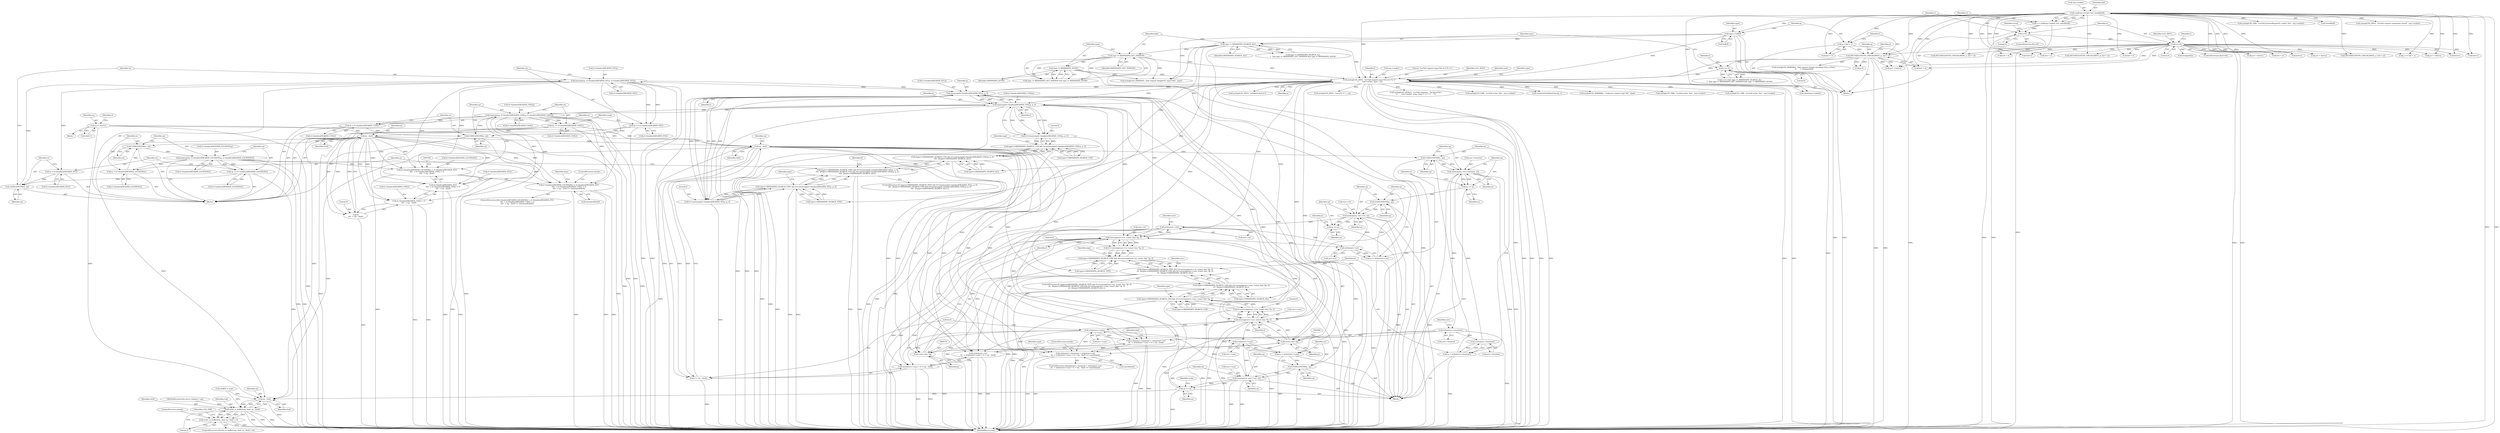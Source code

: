 digraph "0_miniupnp_b238cade9a173c6f751a34acf8ccff838a62aa47@API" {
"1000448" [label="(Call,memcpy(rp, d->headers[HEADER_NT].p, d->headers[HEADER_NT].l))"];
"1000445" [label="(Call,CODELENGTH(m, rp))"];
"1000436" [label="(Call,m = d->headers[HEADER_NT].l)"];
"1000448" [label="(Call,memcpy(rp, d->headers[HEADER_NT].p, d->headers[HEADER_NT].l))"];
"1000368" [label="(Call,memcmp(d->headers[HEADER_NT].p, p, l))"];
"1000244" [label="(Call,syslog(LOG_INFO, \"(s=%d) request type=%d str='%.*s'\",\n\t       req->socket, type, l, p))"];
"1000141" [label="(Call,read(req->socket, buf, sizeof(buf)))"];
"1000189" [label="(Call,type = buf[0])"];
"1000228" [label="(Call,type != MINISSDPD_SEARCH_ALL)"];
"1000235" [label="(Call,type != MINISSDPD_NOTIF)"];
"1000232" [label="(Call,type != MINISSDPD_GET_VERSION)"];
"1000224" [label="(Call,l == 0)"];
"1000199" [label="(Call,DECODELENGTH_CHECKLIMIT(l, p, buf + n))"];
"1000194" [label="(Call,p = buf + 1)"];
"1000174" [label="(Call,n==0)"];
"1000149" [label="(Call,n<0)"];
"1000139" [label="(Call,n = read(req->socket, buf, sizeof(buf)))"];
"1000385" [label="(Call,memcmp(d->headers[HEADER_USN].p, p, l))"];
"1000485" [label="(Call,memcpy(rp, d->headers[HEADER_USN].p, d->headers[HEADER_USN].l))"];
"1000482" [label="(Call,CODELENGTH(m, rp))"];
"1000473" [label="(Call,m = d->headers[HEADER_USN].l)"];
"1000464" [label="(Call,rp += d->headers[HEADER_NT].l)"];
"1000427" [label="(Call,rp += d->headers[HEADER_LOCATION].l)"];
"1000411" [label="(Call,memcpy(rp, d->headers[HEADER_LOCATION].p, d->headers[HEADER_LOCATION].l))"];
"1000408" [label="(Call,CODELENGTH(m, rp))"];
"1000399" [label="(Call,m = d->headers[HEADER_LOCATION].l)"];
"1000352" [label="(Call,rp - rbuf)"];
"1000300" [label="(Call,rp = rbuf+1)"];
"1000501" [label="(Call,rp += d->headers[HEADER_USN].l)"];
"1000325" [label="(Call,d->headers[HEADER_LOCATION].l + d->headers[HEADER_NT].l\n\t\t\t\t  + d->headers[HEADER_USN].l + 6\n\t\t\t\t  + (rp - rbuf) >= (int)sizeof(rbuf))"];
"1000326" [label="(Call,d->headers[HEADER_LOCATION].l + d->headers[HEADER_NT].l\n\t\t\t\t  + d->headers[HEADER_USN].l + 6\n\t\t\t\t  + (rp - rbuf))"];
"1000334" [label="(Call,d->headers[HEADER_NT].l\n\t\t\t\t  + d->headers[HEADER_USN].l + 6\n\t\t\t\t  + (rp - rbuf))"];
"1000366" [label="(Call,0==memcmp(d->headers[HEADER_NT].p, p, l))"];
"1000362" [label="(Call,type==MINISSDPD_SEARCH_TYPE && 0==memcmp(d->headers[HEADER_NT].p, p, l))"];
"1000361" [label="(Call,(type==MINISSDPD_SEARCH_TYPE && 0==memcmp(d->headers[HEADER_NT].p, p, l))\n\t\t\t\t  ||(type==MINISSDPD_SEARCH_USN && 0==memcmp(d->headers[HEADER_USN].p, p, l))\n\t\t\t\t  ||(type==MINISSDPD_SEARCH_ALL))"];
"1000383" [label="(Call,0==memcmp(d->headers[HEADER_USN].p, p, l))"];
"1000379" [label="(Call,type==MINISSDPD_SEARCH_USN && 0==memcmp(d->headers[HEADER_USN].p, p, l))"];
"1000378" [label="(Call,(type==MINISSDPD_SEARCH_USN && 0==memcmp(d->headers[HEADER_USN].p, p, l))\n\t\t\t\t  ||(type==MINISSDPD_SEARCH_ALL))"];
"1000577" [label="(Call,(type==MINISSDPD_SEARCH_USN && 0==strncmp(serv->usn, (const char *)p, l))\n\t\t\t  ||(type==MINISSDPD_SEARCH_ALL))"];
"1000562" [label="(Call,(type==MINISSDPD_SEARCH_TYPE && 0==strncmp(serv->st, (const char *)p, l))\n\t\t\t  ||(type==MINISSDPD_SEARCH_USN && 0==strncmp(serv->usn, (const char *)p, l))\n\t\t\t  ||(type==MINISSDPD_SEARCH_ALL))"];
"1000342" [label="(Call,d->headers[HEADER_USN].l + 6\n\t\t\t\t  + (rp - rbuf))"];
"1000350" [label="(Call,6\n\t\t\t\t  + (rp - rbuf))"];
"1000555" [label="(Call,rp - rbuf)"];
"1000537" [label="(Call,strlen(serv->location) + strlen(serv->st)\n\t\t\t  + strlen(serv->usn) + 6 + (rp - rbuf) >= sizeof(rbuf))"];
"1000538" [label="(Call,strlen(serv->location) + strlen(serv->st)\n\t\t\t  + strlen(serv->usn) + 6 + (rp - rbuf))"];
"1000543" [label="(Call,strlen(serv->st)\n\t\t\t  + strlen(serv->usn) + 6 + (rp - rbuf))"];
"1000548" [label="(Call,strlen(serv->usn) + 6 + (rp - rbuf))"];
"1000553" [label="(Call,6 + (rp - rbuf))"];
"1000602" [label="(Call,CODELENGTH(m, rp))"];
"1000605" [label="(Call,memcpy(rp, serv->location, m))"];
"1000539" [label="(Call,strlen(serv->location))"];
"1000598" [label="(Call,strlen(serv->location))"];
"1000596" [label="(Call,m = strlen(serv->location))"];
"1000611" [label="(Call,rp += m)"];
"1000620" [label="(Call,CODELENGTH(m, rp))"];
"1000623" [label="(Call,memcpy(rp, serv->st, m))"];
"1000544" [label="(Call,strlen(serv->st))"];
"1000569" [label="(Call,strncmp(serv->st, (const char *)p, l))"];
"1000567" [label="(Call,0==strncmp(serv->st, (const char *)p, l))"];
"1000563" [label="(Call,type==MINISSDPD_SEARCH_TYPE && 0==strncmp(serv->st, (const char *)p, l))"];
"1000584" [label="(Call,strncmp(serv->usn, (const char *)p, l))"];
"1000549" [label="(Call,strlen(serv->usn))"];
"1000634" [label="(Call,strlen(serv->usn))"];
"1000632" [label="(Call,m = strlen(serv->usn))"];
"1000638" [label="(Call,CODELENGTH(m, rp))"];
"1000641" [label="(Call,memcpy(rp, serv->usn, m))"];
"1000647" [label="(Call,rp += m)"];
"1000675" [label="(Call,rp - rbuf)"];
"1000672" [label="(Call,write_or_buffer(req, rbuf, rp - rbuf))"];
"1000671" [label="(Call,write_or_buffer(req, rbuf, rp - rbuf) < 0)"];
"1000582" [label="(Call,0==strncmp(serv->usn, (const char *)p, l))"];
"1000578" [label="(Call,type==MINISSDPD_SEARCH_USN && 0==strncmp(serv->usn, (const char *)p, l))"];
"1000616" [label="(Call,strlen(serv->st))"];
"1000614" [label="(Call,m = strlen(serv->st))"];
"1000629" [label="(Call,rp += m)"];
"1000573" [label="(Call,(const char *)p)"];
"1000588" [label="(Call,(const char *)p)"];
"1000678" [label="(Literal,0)"];
"1000624" [label="(Identifier,rp)"];
"1000611" [label="(Call,rp += m)"];
"1000612" [label="(Identifier,rp)"];
"1000150" [label="(Identifier,n)"];
"1000501" [label="(Call,rp += d->headers[HEADER_USN].l)"];
"1000598" [label="(Call,strlen(serv->location))"];
"1000116" [label="(Block,)"];
"1000245" [label="(Identifier,LOG_INFO)"];
"1000191" [label="(Call,buf[0])"];
"1000156" [label="(Identifier,errno)"];
"1000546" [label="(Identifier,serv)"];
"1000393" [label="(Identifier,p)"];
"1000673" [label="(Identifier,req)"];
"1000384" [label="(Literal,0)"];
"1000378" [label="(Call,(type==MINISSDPD_SEARCH_USN && 0==memcmp(d->headers[HEADER_USN].p, p, l))\n\t\t\t\t  ||(type==MINISSDPD_SEARCH_ALL))"];
"1000538" [label="(Call,strlen(serv->location) + strlen(serv->st)\n\t\t\t  + strlen(serv->usn) + 6 + (rp - rbuf))"];
"1000604" [label="(Identifier,rp)"];
"1000482" [label="(Call,CODELENGTH(m, rp))"];
"1000250" [label="(Identifier,type)"];
"1000484" [label="(Identifier,rp)"];
"1000448" [label="(Call,memcpy(rp, d->headers[HEADER_NT].p, d->headers[HEADER_NT].l))"];
"1000639" [label="(Identifier,m)"];
"1000176" [label="(Literal,0)"];
"1000199" [label="(Call,DECODELENGTH_CHECKLIMIT(l, p, buf + n))"];
"1000232" [label="(Call,type != MINISSDPD_GET_VERSION)"];
"1000360" [label="(ControlStructure,if( (type==MINISSDPD_SEARCH_TYPE && 0==memcmp(d->headers[HEADER_NT].p, p, l))\n\t\t\t\t  ||(type==MINISSDPD_SEARCH_USN && 0==memcmp(d->headers[HEADER_USN].p, p, l))\n\t\t\t\t  ||(type==MINISSDPD_SEARCH_ALL) ))"];
"1000179" [label="(Identifier,LOG_INFO)"];
"1000394" [label="(Identifier,l)"];
"1000772" [label="(Call,buf+n)"];
"1000584" [label="(Call,strncmp(serv->usn, (const char *)p, l))"];
"1000229" [label="(Identifier,type)"];
"1000577" [label="(Call,(type==MINISSDPD_SEARCH_USN && 0==strncmp(serv->usn, (const char *)p, l))\n\t\t\t  ||(type==MINISSDPD_SEARCH_ALL))"];
"1000437" [label="(Identifier,m)"];
"1000529" [label="(Identifier,serv)"];
"1000377" [label="(Identifier,l)"];
"1000831" [label="(Call,buf + n)"];
"1000473" [label="(Call,m = d->headers[HEADER_USN].l)"];
"1000605" [label="(Call,memcpy(rp, serv->location, m))"];
"1000625" [label="(Call,serv->st)"];
"1000610" [label="(Identifier,m)"];
"1000254" [label="(Identifier,type)"];
"1000550" [label="(Call,serv->usn)"];
"1000196" [label="(Call,buf + 1)"];
"1000396" [label="(Identifier,type)"];
"1000398" [label="(Block,)"];
"1000239" [label="(Call,syslog(LOG_WARNING, \"bad request (length=0, type=%d)\", type))"];
"1000230" [label="(Identifier,MINISSDPD_SEARCH_ALL)"];
"1000576" [label="(Identifier,l)"];
"1000410" [label="(Identifier,rp)"];
"1000366" [label="(Call,0==memcmp(d->headers[HEADER_NT].p, p, l))"];
"1000614" [label="(Call,m = strlen(serv->st))"];
"1000898" [label="(Call,buf + n)"];
"1000677" [label="(Identifier,rbuf)"];
"1000537" [label="(Call,strlen(serv->location) + strlen(serv->st)\n\t\t\t  + strlen(serv->usn) + 6 + (rp - rbuf) >= sizeof(rbuf))"];
"1000369" [label="(Call,d->headers[HEADER_NT].p)"];
"1000582" [label="(Call,0==strncmp(serv->usn, (const char *)p, l))"];
"1000186" [label="(Identifier,t)"];
"1000487" [label="(Call,d->headers[HEADER_USN].p)"];
"1000652" [label="(Call,rbuf[0] = nrep)"];
"1000485" [label="(Call,memcpy(rp, d->headers[HEADER_USN].p, d->headers[HEADER_USN].l))"];
"1000327" [label="(Call,d->headers[HEADER_LOCATION].l)"];
"1000438" [label="(Call,d->headers[HEADER_NT].l)"];
"1000789" [label="(Call,syslog(LOG_INFO, \"usn='%.*s'\", l, p))"];
"1000436" [label="(Call,m = d->headers[HEADER_NT].l)"];
"1000380" [label="(Call,type==MINISSDPD_SEARCH_USN)"];
"1000591" [label="(Identifier,l)"];
"1000549" [label="(Call,strlen(serv->usn))"];
"1000228" [label="(Call,type != MINISSDPD_SEARCH_ALL)"];
"1000540" [label="(Call,serv->location)"];
"1000449" [label="(Identifier,rp)"];
"1000361" [label="(Call,(type==MINISSDPD_SEARCH_TYPE && 0==memcmp(d->headers[HEADER_NT].p, p, l))\n\t\t\t\t  ||(type==MINISSDPD_SEARCH_USN && 0==memcmp(d->headers[HEADER_USN].p, p, l))\n\t\t\t\t  ||(type==MINISSDPD_SEARCH_ALL))"];
"1000580" [label="(Identifier,type)"];
"1000657" [label="(Call,syslog(LOG_DEBUG, \"(s=%d) response : %d device%s\",\n\t\t       req->socket, nrep, (nrep > 1) ? \"s\" : \"\"))"];
"1000676" [label="(Identifier,rp)"];
"1000570" [label="(Call,serv->st)"];
"1000613" [label="(Identifier,m)"];
"1000166" [label="(Call,syslog(LOG_ERR, \"(s=%d) processRequest(): read(): %m\", req->socket))"];
"1000300" [label="(Call,rp = rbuf+1)"];
"1000595" [label="(Block,)"];
"1001092" [label="(Call,syslog(LOG_ERR, \"(s=%d) write: %m\", req->socket))"];
"1000603" [label="(Identifier,m)"];
"1000674" [label="(Identifier,rbuf)"];
"1000559" [label="(Identifier,rbuf)"];
"1000649" [label="(Identifier,m)"];
"1000895" [label="(Call,DECODELENGTH_CHECKLIMIT(l, p, buf + n))"];
"1000475" [label="(Call,d->headers[HEADER_USN].l)"];
"1000142" [label="(Call,req->socket)"];
"1000599" [label="(Call,serv->location)"];
"1000621" [label="(Identifier,m)"];
"1000376" [label="(Identifier,p)"];
"1000687" [label="(ControlStructure,break;)"];
"1000620" [label="(Call,CODELENGTH(m, rp))"];
"1000635" [label="(Call,serv->usn)"];
"1000148" [label="(ControlStructure,if(n<0))"];
"1000555" [label="(Call,rp - rbuf)"];
"1000647" [label="(Call,rp += m)"];
"1000236" [label="(Identifier,type)"];
"1000140" [label="(Identifier,n)"];
"1000536" [label="(ControlStructure,if(strlen(serv->location) + strlen(serv->st)\n\t\t\t  + strlen(serv->usn) + 6 + (rp - rbuf) >= sizeof(rbuf)))"];
"1000681" [label="(Identifier,LOG_ERR)"];
"1000367" [label="(Literal,0)"];
"1000835" [label="(Call,p+l > buf+n)"];
"1000671" [label="(Call,write_or_buffer(req, rbuf, rp - rbuf) < 0)"];
"1000761" [label="(Call,DECODELENGTH_CHECKLIMIT(l, p, buf + n))"];
"1000464" [label="(Call,rp += d->headers[HEADER_NT].l)"];
"1000902" [label="(Call,p+l > buf+n)"];
"1000364" [label="(Identifier,type)"];
"1000174" [label="(Call,n==0)"];
"1000569" [label="(Call,strncmp(serv->st, (const char *)p, l))"];
"1000412" [label="(Identifier,rp)"];
"1000149" [label="(Call,n<0)"];
"1000363" [label="(Call,type==MINISSDPD_SEARCH_TYPE)"];
"1000617" [label="(Call,serv->st)"];
"1000427" [label="(Call,rp += d->headers[HEADER_LOCATION].l)"];
"1000350" [label="(Call,6\n\t\t\t\t  + (rp - rbuf))"];
"1000503" [label="(Call,d->headers[HEADER_USN].l)"];
"1000385" [label="(Call,memcmp(d->headers[HEADER_USN].p, p, l))"];
"1000190" [label="(Identifier,type)"];
"1000411" [label="(Call,memcpy(rp, d->headers[HEADER_LOCATION].p, d->headers[HEADER_LOCATION].l))"];
"1000307" [label="(Identifier,d)"];
"1000141" [label="(Call,read(req->socket, buf, sizeof(buf)))"];
"1000359" [label="(ControlStructure,break;)"];
"1000381" [label="(Identifier,type)"];
"1000588" [label="(Call,(const char *)p)"];
"1000233" [label="(Identifier,type)"];
"1000399" [label="(Call,m = d->headers[HEADER_LOCATION].l)"];
"1000568" [label="(Literal,0)"];
"1000597" [label="(Identifier,m)"];
"1000343" [label="(Call,d->headers[HEADER_USN].l)"];
"1000575" [label="(Identifier,p)"];
"1000151" [label="(Literal,0)"];
"1000557" [label="(Identifier,rbuf)"];
"1000551" [label="(Identifier,serv)"];
"1000362" [label="(Call,type==MINISSDPD_SEARCH_TYPE && 0==memcmp(d->headers[HEADER_NT].p, p, l))"];
"1000139" [label="(Call,n = read(req->socket, buf, sizeof(buf)))"];
"1000643" [label="(Call,serv->usn)"];
"1000244" [label="(Call,syslog(LOG_INFO, \"(s=%d) request type=%d str='%.*s'\",\n\t       req->socket, type, l, p))"];
"1000235" [label="(Call,type != MINISSDPD_NOTIF)"];
"1000207" [label="(Call,p+l)"];
"1000237" [label="(Identifier,MINISSDPD_NOTIF)"];
"1000596" [label="(Call,m = strlen(serv->location))"];
"1000906" [label="(Call,buf+n)"];
"1000483" [label="(Identifier,m)"];
"1000231" [label="(Call,type != MINISSDPD_GET_VERSION && type != MINISSDPD_NOTIF)"];
"1000342" [label="(Call,d->headers[HEADER_USN].l + 6\n\t\t\t\t  + (rp - rbuf))"];
"1000474" [label="(Identifier,m)"];
"1000646" [label="(Identifier,m)"];
"1000634" [label="(Call,strlen(serv->usn))"];
"1000251" [label="(Identifier,l)"];
"1000579" [label="(Call,type==MINISSDPD_SEARCH_USN)"];
"1000630" [label="(Identifier,rp)"];
"1000354" [label="(Identifier,rbuf)"];
"1000324" [label="(ControlStructure,if(d->headers[HEADER_LOCATION].l + d->headers[HEADER_NT].l\n\t\t\t\t  + d->headers[HEADER_USN].l + 6\n\t\t\t\t  + (rp - rbuf) >= (int)sizeof(rbuf)))"];
"1000224" [label="(Call,l == 0)"];
"1000563" [label="(Call,type==MINISSDPD_SEARCH_TYPE && 0==strncmp(serv->st, (const char *)p, l))"];
"1000401" [label="(Call,d->headers[HEADER_LOCATION].l)"];
"1000457" [label="(Call,d->headers[HEADER_NT].l)"];
"1000494" [label="(Call,d->headers[HEADER_USN].l)"];
"1000352" [label="(Call,rp - rbuf)"];
"1000302" [label="(Call,rbuf+1)"];
"1000651" [label="(Identifier,nrep)"];
"1000615" [label="(Identifier,m)"];
"1000225" [label="(Identifier,l)"];
"1000115" [label="(MethodParameterIn,struct reqelem * req)"];
"1000753" [label="(Call,buf + n)"];
"1000201" [label="(Identifier,p)"];
"1000413" [label="(Call,d->headers[HEADER_LOCATION].p)"];
"1000708" [label="(Call,containsForbiddenChars(p, l))"];
"1000606" [label="(Identifier,rp)"];
"1000622" [label="(Identifier,rp)"];
"1000395" [label="(Call,type==MINISSDPD_SEARCH_ALL)"];
"1000641" [label="(Call,memcpy(rp, serv->usn, m))"];
"1000189" [label="(Call,type = buf[0])"];
"1000247" [label="(Call,req->socket)"];
"1000565" [label="(Identifier,type)"];
"1000628" [label="(Identifier,m)"];
"1000558" [label="(Call,sizeof(rbuf))"];
"1000642" [label="(Identifier,rp)"];
"1000828" [label="(Call,DECODELENGTH_CHECKLIMIT(l, p, buf + n))"];
"1000450" [label="(Call,d->headers[HEADER_NT].p)"];
"1000648" [label="(Identifier,rp)"];
"1000445" [label="(Call,CODELENGTH(m, rp))"];
"1000553" [label="(Call,6 + (rp - rbuf))"];
"1000200" [label="(Identifier,l)"];
"1000545" [label="(Call,serv->st)"];
"1000564" [label="(Call,type==MINISSDPD_SEARCH_TYPE)"];
"1000206" [label="(Call,p+l > buf+n)"];
"1001075" [label="(Call,syslog(LOG_WARNING, \"Unknown request type %d\", type))"];
"1000585" [label="(Call,serv->usn)"];
"1000583" [label="(Literal,0)"];
"1000567" [label="(Call,0==strncmp(serv->st, (const char *)p, l))"];
"1000466" [label="(Call,d->headers[HEADER_NT].l)"];
"1000429" [label="(Call,d->headers[HEADER_LOCATION].l)"];
"1000195" [label="(Identifier,p)"];
"1000633" [label="(Identifier,m)"];
"1000560" [label="(ControlStructure,break;)"];
"1000218" [label="(Call,(unsigned)n)"];
"1000325" [label="(Call,d->headers[HEADER_LOCATION].l + d->headers[HEADER_NT].l\n\t\t\t\t  + d->headers[HEADER_USN].l + 6\n\t\t\t\t  + (rp - rbuf) >= (int)sizeof(rbuf))"];
"1000223" [label="(Call,l == 0 && type != MINISSDPD_SEARCH_ALL\n\t   && type != MINISSDPD_GET_VERSION && type != MINISSDPD_NOTIF)"];
"1000409" [label="(Identifier,m)"];
"1000638" [label="(Call,CODELENGTH(m, rp))"];
"1000446" [label="(Identifier,m)"];
"1000513" [label="(Identifier,d)"];
"1000351" [label="(Literal,6)"];
"1000578" [label="(Call,type==MINISSDPD_SEARCH_USN && 0==strncmp(serv->usn, (const char *)p, l))"];
"1000234" [label="(Identifier,MINISSDPD_GET_VERSION)"];
"1000202" [label="(Call,buf + n)"];
"1000592" [label="(Call,type==MINISSDPD_SEARCH_ALL)"];
"1000246" [label="(Literal,\"(s=%d) request type=%d str='%.*s'\")"];
"1000486" [label="(Identifier,rp)"];
"1000543" [label="(Call,strlen(serv->st)\n\t\t\t  + strlen(serv->usn) + 6 + (rp - rbuf))"];
"1000839" [label="(Call,buf+n)"];
"1000768" [label="(Call,p+l > buf+n)"];
"1000146" [label="(Call,sizeof(buf))"];
"1000539" [label="(Call,strlen(serv->location))"];
"1000607" [label="(Call,serv->location)"];
"1000623" [label="(Call,memcpy(rp, serv->st, m))"];
"1000326" [label="(Call,d->headers[HEADER_LOCATION].l + d->headers[HEADER_NT].l\n\t\t\t\t  + d->headers[HEADER_USN].l + 6\n\t\t\t\t  + (rp - rbuf))"];
"1001125" [label="(Call,close(req->socket))"];
"1000386" [label="(Call,d->headers[HEADER_USN].p)"];
"1000590" [label="(Identifier,p)"];
"1000175" [label="(Identifier,n)"];
"1000554" [label="(Literal,6)"];
"1000562" [label="(Call,(type==MINISSDPD_SEARCH_TYPE && 0==strncmp(serv->st, (const char *)p, l))\n\t\t\t  ||(type==MINISSDPD_SEARCH_USN && 0==strncmp(serv->usn, (const char *)p, l))\n\t\t\t  ||(type==MINISSDPD_SEARCH_ALL))"];
"1001061" [label="(Call,syslog(LOG_ERR, \"(s=%d) write: %m\", req->socket))"];
"1000194" [label="(Call,p = buf + 1)"];
"1000465" [label="(Identifier,rp)"];
"1000447" [label="(Identifier,rp)"];
"1000751" [label="(Call,p >= buf + n)"];
"1000214" [label="(Call,syslog(LOG_WARNING, \"bad request (length encoding l=%u n=%u)\",\n \t\t       l, (unsigned)n))"];
"1000675" [label="(Call,rp - rbuf)"];
"1000616" [label="(Call,strlen(serv->st))"];
"1000672" [label="(Call,write_or_buffer(req, rbuf, rp - rbuf))"];
"1000334" [label="(Call,d->headers[HEADER_NT].l\n\t\t\t\t  + d->headers[HEADER_USN].l + 6\n\t\t\t\t  + (rp - rbuf))"];
"1000383" [label="(Call,0==memcmp(d->headers[HEADER_USN].p, p, l))"];
"1000556" [label="(Identifier,rp)"];
"1000602" [label="(Call,CODELENGTH(m, rp))"];
"1000511" [label="(Identifier,nrep)"];
"1000502" [label="(Identifier,rp)"];
"1000670" [label="(ControlStructure,if(write_or_buffer(req, rbuf, rp - rbuf) < 0))"];
"1000210" [label="(Call,buf+n)"];
"1000593" [label="(Identifier,type)"];
"1000289" [label="(Call,syslog(LOG_ERR, \"(s=%d) write: %m\", req->socket))"];
"1000178" [label="(Call,syslog(LOG_INFO, \"(s=%d) request connection closed\", req->socket))"];
"1000632" [label="(Call,m = strlen(serv->usn))"];
"1000631" [label="(Identifier,m)"];
"1000173" [label="(ControlStructure,if(n==0))"];
"1000428" [label="(Identifier,rp)"];
"1001136" [label="(MethodReturn,void)"];
"1000208" [label="(Identifier,p)"];
"1000301" [label="(Identifier,rp)"];
"1000544" [label="(Call,strlen(serv->st))"];
"1000227" [label="(Call,type != MINISSDPD_SEARCH_ALL\n\t   && type != MINISSDPD_GET_VERSION && type != MINISSDPD_NOTIF)"];
"1000573" [label="(Call,(const char *)p)"];
"1000408" [label="(Call,CODELENGTH(m, rp))"];
"1000145" [label="(Identifier,buf)"];
"1000400" [label="(Identifier,m)"];
"1000355" [label="(Call,(int)sizeof(rbuf))"];
"1000335" [label="(Call,d->headers[HEADER_NT].l)"];
"1000379" [label="(Call,type==MINISSDPD_SEARCH_USN && 0==memcmp(d->headers[HEADER_USN].p, p, l))"];
"1000548" [label="(Call,strlen(serv->usn) + 6 + (rp - rbuf))"];
"1000319" [label="(Call,syslog(LOG_INFO, \"outdated device\"))"];
"1000252" [label="(Identifier,p)"];
"1000561" [label="(ControlStructure,if( (type==MINISSDPD_SEARCH_TYPE && 0==strncmp(serv->st, (const char *)p, l))\n\t\t\t  ||(type==MINISSDPD_SEARCH_USN && 0==strncmp(serv->usn, (const char *)p, l))\n\t\t\t  ||(type==MINISSDPD_SEARCH_ALL) ))"];
"1000353" [label="(Identifier,rp)"];
"1000640" [label="(Identifier,rp)"];
"1000226" [label="(Literal,0)"];
"1000629" [label="(Call,rp += m)"];
"1000420" [label="(Call,d->headers[HEADER_LOCATION].l)"];
"1000764" [label="(Call,buf + n)"];
"1000368" [label="(Call,memcmp(d->headers[HEADER_NT].p, p, l))"];
"1000255" [label="(Block,)"];
"1000448" -> "1000398"  [label="AST: "];
"1000448" -> "1000457"  [label="CFG: "];
"1000449" -> "1000448"  [label="AST: "];
"1000450" -> "1000448"  [label="AST: "];
"1000457" -> "1000448"  [label="AST: "];
"1000465" -> "1000448"  [label="CFG: "];
"1000448" -> "1001136"  [label="DDG: "];
"1000448" -> "1001136"  [label="DDG: "];
"1000448" -> "1000325"  [label="DDG: "];
"1000448" -> "1000326"  [label="DDG: "];
"1000448" -> "1000334"  [label="DDG: "];
"1000448" -> "1000368"  [label="DDG: "];
"1000448" -> "1000436"  [label="DDG: "];
"1000445" -> "1000448"  [label="DDG: "];
"1000368" -> "1000448"  [label="DDG: "];
"1000448" -> "1000464"  [label="DDG: "];
"1000448" -> "1000464"  [label="DDG: "];
"1000445" -> "1000398"  [label="AST: "];
"1000445" -> "1000447"  [label="CFG: "];
"1000446" -> "1000445"  [label="AST: "];
"1000447" -> "1000445"  [label="AST: "];
"1000449" -> "1000445"  [label="CFG: "];
"1000436" -> "1000445"  [label="DDG: "];
"1000427" -> "1000445"  [label="DDG: "];
"1000436" -> "1000398"  [label="AST: "];
"1000436" -> "1000438"  [label="CFG: "];
"1000437" -> "1000436"  [label="AST: "];
"1000438" -> "1000436"  [label="AST: "];
"1000446" -> "1000436"  [label="CFG: "];
"1000368" -> "1000366"  [label="AST: "];
"1000368" -> "1000377"  [label="CFG: "];
"1000369" -> "1000368"  [label="AST: "];
"1000376" -> "1000368"  [label="AST: "];
"1000377" -> "1000368"  [label="AST: "];
"1000366" -> "1000368"  [label="CFG: "];
"1000368" -> "1001136"  [label="DDG: "];
"1000368" -> "1001136"  [label="DDG: "];
"1000368" -> "1001136"  [label="DDG: "];
"1000368" -> "1000366"  [label="DDG: "];
"1000368" -> "1000366"  [label="DDG: "];
"1000368" -> "1000366"  [label="DDG: "];
"1000244" -> "1000368"  [label="DDG: "];
"1000244" -> "1000368"  [label="DDG: "];
"1000385" -> "1000368"  [label="DDG: "];
"1000385" -> "1000368"  [label="DDG: "];
"1000368" -> "1000385"  [label="DDG: "];
"1000368" -> "1000385"  [label="DDG: "];
"1000368" -> "1000573"  [label="DDG: "];
"1000368" -> "1000569"  [label="DDG: "];
"1000368" -> "1000588"  [label="DDG: "];
"1000368" -> "1000584"  [label="DDG: "];
"1000244" -> "1000116"  [label="AST: "];
"1000244" -> "1000252"  [label="CFG: "];
"1000245" -> "1000244"  [label="AST: "];
"1000246" -> "1000244"  [label="AST: "];
"1000247" -> "1000244"  [label="AST: "];
"1000250" -> "1000244"  [label="AST: "];
"1000251" -> "1000244"  [label="AST: "];
"1000252" -> "1000244"  [label="AST: "];
"1000254" -> "1000244"  [label="CFG: "];
"1000244" -> "1001136"  [label="DDG: "];
"1000244" -> "1001136"  [label="DDG: "];
"1000244" -> "1001136"  [label="DDG: "];
"1000244" -> "1001136"  [label="DDG: "];
"1000244" -> "1001136"  [label="DDG: "];
"1000244" -> "1001136"  [label="DDG: "];
"1000141" -> "1000244"  [label="DDG: "];
"1000189" -> "1000244"  [label="DDG: "];
"1000228" -> "1000244"  [label="DDG: "];
"1000235" -> "1000244"  [label="DDG: "];
"1000232" -> "1000244"  [label="DDG: "];
"1000224" -> "1000244"  [label="DDG: "];
"1000199" -> "1000244"  [label="DDG: "];
"1000244" -> "1000289"  [label="DDG: "];
"1000244" -> "1000319"  [label="DDG: "];
"1000244" -> "1000363"  [label="DDG: "];
"1000244" -> "1000385"  [label="DDG: "];
"1000244" -> "1000385"  [label="DDG: "];
"1000244" -> "1000564"  [label="DDG: "];
"1000244" -> "1000573"  [label="DDG: "];
"1000244" -> "1000569"  [label="DDG: "];
"1000244" -> "1000588"  [label="DDG: "];
"1000244" -> "1000584"  [label="DDG: "];
"1000244" -> "1000657"  [label="DDG: "];
"1000244" -> "1000708"  [label="DDG: "];
"1000244" -> "1000708"  [label="DDG: "];
"1000244" -> "1000789"  [label="DDG: "];
"1000244" -> "1001061"  [label="DDG: "];
"1000244" -> "1001075"  [label="DDG: "];
"1000244" -> "1001092"  [label="DDG: "];
"1000244" -> "1001125"  [label="DDG: "];
"1000141" -> "1000139"  [label="AST: "];
"1000141" -> "1000146"  [label="CFG: "];
"1000142" -> "1000141"  [label="AST: "];
"1000145" -> "1000141"  [label="AST: "];
"1000146" -> "1000141"  [label="AST: "];
"1000139" -> "1000141"  [label="CFG: "];
"1000141" -> "1001136"  [label="DDG: "];
"1000141" -> "1001136"  [label="DDG: "];
"1000141" -> "1000139"  [label="DDG: "];
"1000141" -> "1000139"  [label="DDG: "];
"1000141" -> "1000166"  [label="DDG: "];
"1000141" -> "1000178"  [label="DDG: "];
"1000141" -> "1000189"  [label="DDG: "];
"1000141" -> "1000194"  [label="DDG: "];
"1000141" -> "1000196"  [label="DDG: "];
"1000141" -> "1000199"  [label="DDG: "];
"1000141" -> "1000202"  [label="DDG: "];
"1000141" -> "1000206"  [label="DDG: "];
"1000141" -> "1000210"  [label="DDG: "];
"1000141" -> "1000751"  [label="DDG: "];
"1000141" -> "1000753"  [label="DDG: "];
"1000141" -> "1000761"  [label="DDG: "];
"1000141" -> "1000764"  [label="DDG: "];
"1000141" -> "1000768"  [label="DDG: "];
"1000141" -> "1000772"  [label="DDG: "];
"1000141" -> "1000828"  [label="DDG: "];
"1000141" -> "1000831"  [label="DDG: "];
"1000141" -> "1000835"  [label="DDG: "];
"1000141" -> "1000839"  [label="DDG: "];
"1000141" -> "1000895"  [label="DDG: "];
"1000141" -> "1000898"  [label="DDG: "];
"1000141" -> "1000902"  [label="DDG: "];
"1000141" -> "1000906"  [label="DDG: "];
"1000141" -> "1001125"  [label="DDG: "];
"1000189" -> "1000116"  [label="AST: "];
"1000189" -> "1000191"  [label="CFG: "];
"1000190" -> "1000189"  [label="AST: "];
"1000191" -> "1000189"  [label="AST: "];
"1000195" -> "1000189"  [label="CFG: "];
"1000189" -> "1001136"  [label="DDG: "];
"1000189" -> "1001136"  [label="DDG: "];
"1000189" -> "1000228"  [label="DDG: "];
"1000189" -> "1000239"  [label="DDG: "];
"1000228" -> "1000227"  [label="AST: "];
"1000228" -> "1000230"  [label="CFG: "];
"1000229" -> "1000228"  [label="AST: "];
"1000230" -> "1000228"  [label="AST: "];
"1000233" -> "1000228"  [label="CFG: "];
"1000227" -> "1000228"  [label="CFG: "];
"1000228" -> "1001136"  [label="DDG: "];
"1000228" -> "1000227"  [label="DDG: "];
"1000228" -> "1000227"  [label="DDG: "];
"1000228" -> "1000232"  [label="DDG: "];
"1000228" -> "1000239"  [label="DDG: "];
"1000228" -> "1000395"  [label="DDG: "];
"1000228" -> "1000592"  [label="DDG: "];
"1000235" -> "1000231"  [label="AST: "];
"1000235" -> "1000237"  [label="CFG: "];
"1000236" -> "1000235"  [label="AST: "];
"1000237" -> "1000235"  [label="AST: "];
"1000231" -> "1000235"  [label="CFG: "];
"1000235" -> "1001136"  [label="DDG: "];
"1000235" -> "1000231"  [label="DDG: "];
"1000235" -> "1000231"  [label="DDG: "];
"1000232" -> "1000235"  [label="DDG: "];
"1000235" -> "1000239"  [label="DDG: "];
"1000232" -> "1000231"  [label="AST: "];
"1000232" -> "1000234"  [label="CFG: "];
"1000233" -> "1000232"  [label="AST: "];
"1000234" -> "1000232"  [label="AST: "];
"1000236" -> "1000232"  [label="CFG: "];
"1000231" -> "1000232"  [label="CFG: "];
"1000232" -> "1001136"  [label="DDG: "];
"1000232" -> "1000231"  [label="DDG: "];
"1000232" -> "1000231"  [label="DDG: "];
"1000232" -> "1000239"  [label="DDG: "];
"1000224" -> "1000223"  [label="AST: "];
"1000224" -> "1000226"  [label="CFG: "];
"1000225" -> "1000224"  [label="AST: "];
"1000226" -> "1000224"  [label="AST: "];
"1000229" -> "1000224"  [label="CFG: "];
"1000223" -> "1000224"  [label="CFG: "];
"1000224" -> "1001136"  [label="DDG: "];
"1000224" -> "1000223"  [label="DDG: "];
"1000224" -> "1000223"  [label="DDG: "];
"1000199" -> "1000224"  [label="DDG: "];
"1000199" -> "1000116"  [label="AST: "];
"1000199" -> "1000202"  [label="CFG: "];
"1000200" -> "1000199"  [label="AST: "];
"1000201" -> "1000199"  [label="AST: "];
"1000202" -> "1000199"  [label="AST: "];
"1000208" -> "1000199"  [label="CFG: "];
"1000199" -> "1001136"  [label="DDG: "];
"1000199" -> "1001136"  [label="DDG: "];
"1000194" -> "1000199"  [label="DDG: "];
"1000174" -> "1000199"  [label="DDG: "];
"1000199" -> "1000206"  [label="DDG: "];
"1000199" -> "1000206"  [label="DDG: "];
"1000199" -> "1000207"  [label="DDG: "];
"1000199" -> "1000207"  [label="DDG: "];
"1000199" -> "1000214"  [label="DDG: "];
"1000194" -> "1000116"  [label="AST: "];
"1000194" -> "1000196"  [label="CFG: "];
"1000195" -> "1000194"  [label="AST: "];
"1000196" -> "1000194"  [label="AST: "];
"1000200" -> "1000194"  [label="CFG: "];
"1000194" -> "1001136"  [label="DDG: "];
"1000174" -> "1000173"  [label="AST: "];
"1000174" -> "1000176"  [label="CFG: "];
"1000175" -> "1000174"  [label="AST: "];
"1000176" -> "1000174"  [label="AST: "];
"1000179" -> "1000174"  [label="CFG: "];
"1000186" -> "1000174"  [label="CFG: "];
"1000174" -> "1001136"  [label="DDG: "];
"1000174" -> "1001136"  [label="DDG: "];
"1000149" -> "1000174"  [label="DDG: "];
"1000174" -> "1000202"  [label="DDG: "];
"1000174" -> "1000206"  [label="DDG: "];
"1000174" -> "1000210"  [label="DDG: "];
"1000174" -> "1000218"  [label="DDG: "];
"1000174" -> "1000751"  [label="DDG: "];
"1000174" -> "1000753"  [label="DDG: "];
"1000174" -> "1000761"  [label="DDG: "];
"1000174" -> "1000764"  [label="DDG: "];
"1000174" -> "1000768"  [label="DDG: "];
"1000174" -> "1000772"  [label="DDG: "];
"1000174" -> "1000828"  [label="DDG: "];
"1000174" -> "1000831"  [label="DDG: "];
"1000174" -> "1000835"  [label="DDG: "];
"1000174" -> "1000839"  [label="DDG: "];
"1000174" -> "1000895"  [label="DDG: "];
"1000174" -> "1000898"  [label="DDG: "];
"1000174" -> "1000902"  [label="DDG: "];
"1000174" -> "1000906"  [label="DDG: "];
"1000149" -> "1000148"  [label="AST: "];
"1000149" -> "1000151"  [label="CFG: "];
"1000150" -> "1000149"  [label="AST: "];
"1000151" -> "1000149"  [label="AST: "];
"1000156" -> "1000149"  [label="CFG: "];
"1000175" -> "1000149"  [label="CFG: "];
"1000149" -> "1001136"  [label="DDG: "];
"1000149" -> "1001136"  [label="DDG: "];
"1000139" -> "1000149"  [label="DDG: "];
"1000139" -> "1000116"  [label="AST: "];
"1000140" -> "1000139"  [label="AST: "];
"1000150" -> "1000139"  [label="CFG: "];
"1000139" -> "1001136"  [label="DDG: "];
"1000385" -> "1000383"  [label="AST: "];
"1000385" -> "1000394"  [label="CFG: "];
"1000386" -> "1000385"  [label="AST: "];
"1000393" -> "1000385"  [label="AST: "];
"1000394" -> "1000385"  [label="AST: "];
"1000383" -> "1000385"  [label="CFG: "];
"1000385" -> "1001136"  [label="DDG: "];
"1000385" -> "1001136"  [label="DDG: "];
"1000385" -> "1001136"  [label="DDG: "];
"1000385" -> "1000383"  [label="DDG: "];
"1000385" -> "1000383"  [label="DDG: "];
"1000385" -> "1000383"  [label="DDG: "];
"1000485" -> "1000385"  [label="DDG: "];
"1000385" -> "1000485"  [label="DDG: "];
"1000385" -> "1000573"  [label="DDG: "];
"1000385" -> "1000569"  [label="DDG: "];
"1000385" -> "1000588"  [label="DDG: "];
"1000385" -> "1000584"  [label="DDG: "];
"1000485" -> "1000398"  [label="AST: "];
"1000485" -> "1000494"  [label="CFG: "];
"1000486" -> "1000485"  [label="AST: "];
"1000487" -> "1000485"  [label="AST: "];
"1000494" -> "1000485"  [label="AST: "];
"1000502" -> "1000485"  [label="CFG: "];
"1000485" -> "1001136"  [label="DDG: "];
"1000485" -> "1001136"  [label="DDG: "];
"1000485" -> "1000325"  [label="DDG: "];
"1000485" -> "1000326"  [label="DDG: "];
"1000485" -> "1000334"  [label="DDG: "];
"1000485" -> "1000342"  [label="DDG: "];
"1000485" -> "1000473"  [label="DDG: "];
"1000482" -> "1000485"  [label="DDG: "];
"1000485" -> "1000501"  [label="DDG: "];
"1000485" -> "1000501"  [label="DDG: "];
"1000482" -> "1000398"  [label="AST: "];
"1000482" -> "1000484"  [label="CFG: "];
"1000483" -> "1000482"  [label="AST: "];
"1000484" -> "1000482"  [label="AST: "];
"1000486" -> "1000482"  [label="CFG: "];
"1000482" -> "1001136"  [label="DDG: "];
"1000482" -> "1001136"  [label="DDG: "];
"1000473" -> "1000482"  [label="DDG: "];
"1000464" -> "1000482"  [label="DDG: "];
"1000473" -> "1000398"  [label="AST: "];
"1000473" -> "1000475"  [label="CFG: "];
"1000474" -> "1000473"  [label="AST: "];
"1000475" -> "1000473"  [label="AST: "];
"1000483" -> "1000473"  [label="CFG: "];
"1000464" -> "1000398"  [label="AST: "];
"1000464" -> "1000466"  [label="CFG: "];
"1000465" -> "1000464"  [label="AST: "];
"1000466" -> "1000464"  [label="AST: "];
"1000474" -> "1000464"  [label="CFG: "];
"1000464" -> "1001136"  [label="DDG: "];
"1000427" -> "1000398"  [label="AST: "];
"1000427" -> "1000429"  [label="CFG: "];
"1000428" -> "1000427"  [label="AST: "];
"1000429" -> "1000427"  [label="AST: "];
"1000437" -> "1000427"  [label="CFG: "];
"1000427" -> "1001136"  [label="DDG: "];
"1000411" -> "1000427"  [label="DDG: "];
"1000411" -> "1000427"  [label="DDG: "];
"1000411" -> "1000398"  [label="AST: "];
"1000411" -> "1000420"  [label="CFG: "];
"1000412" -> "1000411"  [label="AST: "];
"1000413" -> "1000411"  [label="AST: "];
"1000420" -> "1000411"  [label="AST: "];
"1000428" -> "1000411"  [label="CFG: "];
"1000411" -> "1001136"  [label="DDG: "];
"1000411" -> "1001136"  [label="DDG: "];
"1000411" -> "1000325"  [label="DDG: "];
"1000411" -> "1000326"  [label="DDG: "];
"1000411" -> "1000399"  [label="DDG: "];
"1000408" -> "1000411"  [label="DDG: "];
"1000408" -> "1000398"  [label="AST: "];
"1000408" -> "1000410"  [label="CFG: "];
"1000409" -> "1000408"  [label="AST: "];
"1000410" -> "1000408"  [label="AST: "];
"1000412" -> "1000408"  [label="CFG: "];
"1000399" -> "1000408"  [label="DDG: "];
"1000352" -> "1000408"  [label="DDG: "];
"1000399" -> "1000398"  [label="AST: "];
"1000399" -> "1000401"  [label="CFG: "];
"1000400" -> "1000399"  [label="AST: "];
"1000401" -> "1000399"  [label="AST: "];
"1000409" -> "1000399"  [label="CFG: "];
"1000352" -> "1000350"  [label="AST: "];
"1000352" -> "1000354"  [label="CFG: "];
"1000353" -> "1000352"  [label="AST: "];
"1000354" -> "1000352"  [label="AST: "];
"1000350" -> "1000352"  [label="CFG: "];
"1000352" -> "1001136"  [label="DDG: "];
"1000352" -> "1000325"  [label="DDG: "];
"1000352" -> "1000325"  [label="DDG: "];
"1000352" -> "1000326"  [label="DDG: "];
"1000352" -> "1000326"  [label="DDG: "];
"1000352" -> "1000334"  [label="DDG: "];
"1000352" -> "1000334"  [label="DDG: "];
"1000352" -> "1000342"  [label="DDG: "];
"1000352" -> "1000342"  [label="DDG: "];
"1000352" -> "1000350"  [label="DDG: "];
"1000352" -> "1000350"  [label="DDG: "];
"1000300" -> "1000352"  [label="DDG: "];
"1000501" -> "1000352"  [label="DDG: "];
"1000352" -> "1000555"  [label="DDG: "];
"1000352" -> "1000675"  [label="DDG: "];
"1000300" -> "1000255"  [label="AST: "];
"1000300" -> "1000302"  [label="CFG: "];
"1000301" -> "1000300"  [label="AST: "];
"1000302" -> "1000300"  [label="AST: "];
"1000307" -> "1000300"  [label="CFG: "];
"1000300" -> "1001136"  [label="DDG: "];
"1000300" -> "1000555"  [label="DDG: "];
"1000300" -> "1000675"  [label="DDG: "];
"1000501" -> "1000398"  [label="AST: "];
"1000501" -> "1000503"  [label="CFG: "];
"1000502" -> "1000501"  [label="AST: "];
"1000503" -> "1000501"  [label="AST: "];
"1000511" -> "1000501"  [label="CFG: "];
"1000501" -> "1001136"  [label="DDG: "];
"1000501" -> "1000555"  [label="DDG: "];
"1000501" -> "1000675"  [label="DDG: "];
"1000325" -> "1000324"  [label="AST: "];
"1000325" -> "1000355"  [label="CFG: "];
"1000326" -> "1000325"  [label="AST: "];
"1000355" -> "1000325"  [label="AST: "];
"1000359" -> "1000325"  [label="CFG: "];
"1000364" -> "1000325"  [label="CFG: "];
"1000325" -> "1001136"  [label="DDG: "];
"1000325" -> "1001136"  [label="DDG: "];
"1000325" -> "1001136"  [label="DDG: "];
"1000326" -> "1000334"  [label="CFG: "];
"1000327" -> "1000326"  [label="AST: "];
"1000334" -> "1000326"  [label="AST: "];
"1000356" -> "1000326"  [label="CFG: "];
"1000326" -> "1001136"  [label="DDG: "];
"1000326" -> "1001136"  [label="DDG: "];
"1000334" -> "1000342"  [label="CFG: "];
"1000335" -> "1000334"  [label="AST: "];
"1000342" -> "1000334"  [label="AST: "];
"1000334" -> "1001136"  [label="DDG: "];
"1000334" -> "1001136"  [label="DDG: "];
"1000366" -> "1000362"  [label="AST: "];
"1000367" -> "1000366"  [label="AST: "];
"1000362" -> "1000366"  [label="CFG: "];
"1000366" -> "1001136"  [label="DDG: "];
"1000366" -> "1000362"  [label="DDG: "];
"1000366" -> "1000362"  [label="DDG: "];
"1000362" -> "1000361"  [label="AST: "];
"1000362" -> "1000363"  [label="CFG: "];
"1000363" -> "1000362"  [label="AST: "];
"1000381" -> "1000362"  [label="CFG: "];
"1000361" -> "1000362"  [label="CFG: "];
"1000362" -> "1001136"  [label="DDG: "];
"1000362" -> "1001136"  [label="DDG: "];
"1000362" -> "1000361"  [label="DDG: "];
"1000362" -> "1000361"  [label="DDG: "];
"1000363" -> "1000362"  [label="DDG: "];
"1000363" -> "1000362"  [label="DDG: "];
"1000361" -> "1000360"  [label="AST: "];
"1000361" -> "1000378"  [label="CFG: "];
"1000378" -> "1000361"  [label="AST: "];
"1000400" -> "1000361"  [label="CFG: "];
"1000513" -> "1000361"  [label="CFG: "];
"1000361" -> "1001136"  [label="DDG: "];
"1000361" -> "1001136"  [label="DDG: "];
"1000361" -> "1001136"  [label="DDG: "];
"1000378" -> "1000361"  [label="DDG: "];
"1000378" -> "1000361"  [label="DDG: "];
"1000383" -> "1000379"  [label="AST: "];
"1000384" -> "1000383"  [label="AST: "];
"1000379" -> "1000383"  [label="CFG: "];
"1000383" -> "1001136"  [label="DDG: "];
"1000383" -> "1000379"  [label="DDG: "];
"1000383" -> "1000379"  [label="DDG: "];
"1000379" -> "1000378"  [label="AST: "];
"1000379" -> "1000380"  [label="CFG: "];
"1000380" -> "1000379"  [label="AST: "];
"1000396" -> "1000379"  [label="CFG: "];
"1000378" -> "1000379"  [label="CFG: "];
"1000379" -> "1001136"  [label="DDG: "];
"1000379" -> "1001136"  [label="DDG: "];
"1000379" -> "1000378"  [label="DDG: "];
"1000379" -> "1000378"  [label="DDG: "];
"1000380" -> "1000379"  [label="DDG: "];
"1000380" -> "1000379"  [label="DDG: "];
"1000378" -> "1000395"  [label="CFG: "];
"1000395" -> "1000378"  [label="AST: "];
"1000378" -> "1001136"  [label="DDG: "];
"1000378" -> "1001136"  [label="DDG: "];
"1000395" -> "1000378"  [label="DDG: "];
"1000395" -> "1000378"  [label="DDG: "];
"1000378" -> "1000577"  [label="DDG: "];
"1000577" -> "1000562"  [label="AST: "];
"1000577" -> "1000578"  [label="CFG: "];
"1000577" -> "1000592"  [label="CFG: "];
"1000578" -> "1000577"  [label="AST: "];
"1000592" -> "1000577"  [label="AST: "];
"1000562" -> "1000577"  [label="CFG: "];
"1000577" -> "1001136"  [label="DDG: "];
"1000577" -> "1001136"  [label="DDG: "];
"1000577" -> "1000562"  [label="DDG: "];
"1000577" -> "1000562"  [label="DDG: "];
"1000578" -> "1000577"  [label="DDG: "];
"1000578" -> "1000577"  [label="DDG: "];
"1000592" -> "1000577"  [label="DDG: "];
"1000592" -> "1000577"  [label="DDG: "];
"1000562" -> "1000561"  [label="AST: "];
"1000562" -> "1000563"  [label="CFG: "];
"1000563" -> "1000562"  [label="AST: "];
"1000597" -> "1000562"  [label="CFG: "];
"1000529" -> "1000562"  [label="CFG: "];
"1000562" -> "1001136"  [label="DDG: "];
"1000562" -> "1001136"  [label="DDG: "];
"1000562" -> "1001136"  [label="DDG: "];
"1000563" -> "1000562"  [label="DDG: "];
"1000563" -> "1000562"  [label="DDG: "];
"1000342" -> "1000350"  [label="CFG: "];
"1000343" -> "1000342"  [label="AST: "];
"1000350" -> "1000342"  [label="AST: "];
"1000342" -> "1001136"  [label="DDG: "];
"1000342" -> "1001136"  [label="DDG: "];
"1000351" -> "1000350"  [label="AST: "];
"1000350" -> "1001136"  [label="DDG: "];
"1000555" -> "1000553"  [label="AST: "];
"1000555" -> "1000557"  [label="CFG: "];
"1000556" -> "1000555"  [label="AST: "];
"1000557" -> "1000555"  [label="AST: "];
"1000553" -> "1000555"  [label="CFG: "];
"1000555" -> "1001136"  [label="DDG: "];
"1000555" -> "1000537"  [label="DDG: "];
"1000555" -> "1000537"  [label="DDG: "];
"1000555" -> "1000538"  [label="DDG: "];
"1000555" -> "1000538"  [label="DDG: "];
"1000555" -> "1000543"  [label="DDG: "];
"1000555" -> "1000543"  [label="DDG: "];
"1000555" -> "1000548"  [label="DDG: "];
"1000555" -> "1000548"  [label="DDG: "];
"1000555" -> "1000553"  [label="DDG: "];
"1000555" -> "1000553"  [label="DDG: "];
"1000647" -> "1000555"  [label="DDG: "];
"1000555" -> "1000602"  [label="DDG: "];
"1000555" -> "1000675"  [label="DDG: "];
"1000537" -> "1000536"  [label="AST: "];
"1000537" -> "1000558"  [label="CFG: "];
"1000538" -> "1000537"  [label="AST: "];
"1000558" -> "1000537"  [label="AST: "];
"1000560" -> "1000537"  [label="CFG: "];
"1000565" -> "1000537"  [label="CFG: "];
"1000537" -> "1001136"  [label="DDG: "];
"1000537" -> "1001136"  [label="DDG: "];
"1000539" -> "1000537"  [label="DDG: "];
"1000544" -> "1000537"  [label="DDG: "];
"1000549" -> "1000537"  [label="DDG: "];
"1000538" -> "1000543"  [label="CFG: "];
"1000539" -> "1000538"  [label="AST: "];
"1000543" -> "1000538"  [label="AST: "];
"1000559" -> "1000538"  [label="CFG: "];
"1000538" -> "1001136"  [label="DDG: "];
"1000538" -> "1001136"  [label="DDG: "];
"1000539" -> "1000538"  [label="DDG: "];
"1000544" -> "1000538"  [label="DDG: "];
"1000549" -> "1000538"  [label="DDG: "];
"1000543" -> "1000548"  [label="CFG: "];
"1000544" -> "1000543"  [label="AST: "];
"1000548" -> "1000543"  [label="AST: "];
"1000543" -> "1001136"  [label="DDG: "];
"1000543" -> "1001136"  [label="DDG: "];
"1000544" -> "1000543"  [label="DDG: "];
"1000549" -> "1000543"  [label="DDG: "];
"1000548" -> "1000553"  [label="CFG: "];
"1000549" -> "1000548"  [label="AST: "];
"1000553" -> "1000548"  [label="AST: "];
"1000548" -> "1001136"  [label="DDG: "];
"1000548" -> "1001136"  [label="DDG: "];
"1000549" -> "1000548"  [label="DDG: "];
"1000554" -> "1000553"  [label="AST: "];
"1000553" -> "1001136"  [label="DDG: "];
"1000602" -> "1000595"  [label="AST: "];
"1000602" -> "1000604"  [label="CFG: "];
"1000603" -> "1000602"  [label="AST: "];
"1000604" -> "1000602"  [label="AST: "];
"1000606" -> "1000602"  [label="CFG: "];
"1000596" -> "1000602"  [label="DDG: "];
"1000602" -> "1000605"  [label="DDG: "];
"1000602" -> "1000605"  [label="DDG: "];
"1000605" -> "1000595"  [label="AST: "];
"1000605" -> "1000610"  [label="CFG: "];
"1000606" -> "1000605"  [label="AST: "];
"1000607" -> "1000605"  [label="AST: "];
"1000610" -> "1000605"  [label="AST: "];
"1000612" -> "1000605"  [label="CFG: "];
"1000605" -> "1001136"  [label="DDG: "];
"1000605" -> "1001136"  [label="DDG: "];
"1000605" -> "1000539"  [label="DDG: "];
"1000598" -> "1000605"  [label="DDG: "];
"1000605" -> "1000611"  [label="DDG: "];
"1000605" -> "1000611"  [label="DDG: "];
"1000539" -> "1000540"  [label="CFG: "];
"1000540" -> "1000539"  [label="AST: "];
"1000546" -> "1000539"  [label="CFG: "];
"1000539" -> "1001136"  [label="DDG: "];
"1000539" -> "1000598"  [label="DDG: "];
"1000598" -> "1000596"  [label="AST: "];
"1000598" -> "1000599"  [label="CFG: "];
"1000599" -> "1000598"  [label="AST: "];
"1000596" -> "1000598"  [label="CFG: "];
"1000598" -> "1000596"  [label="DDG: "];
"1000596" -> "1000595"  [label="AST: "];
"1000597" -> "1000596"  [label="AST: "];
"1000603" -> "1000596"  [label="CFG: "];
"1000596" -> "1001136"  [label="DDG: "];
"1000611" -> "1000595"  [label="AST: "];
"1000611" -> "1000613"  [label="CFG: "];
"1000612" -> "1000611"  [label="AST: "];
"1000613" -> "1000611"  [label="AST: "];
"1000615" -> "1000611"  [label="CFG: "];
"1000611" -> "1000620"  [label="DDG: "];
"1000620" -> "1000595"  [label="AST: "];
"1000620" -> "1000622"  [label="CFG: "];
"1000621" -> "1000620"  [label="AST: "];
"1000622" -> "1000620"  [label="AST: "];
"1000624" -> "1000620"  [label="CFG: "];
"1000614" -> "1000620"  [label="DDG: "];
"1000620" -> "1000623"  [label="DDG: "];
"1000620" -> "1000623"  [label="DDG: "];
"1000623" -> "1000595"  [label="AST: "];
"1000623" -> "1000628"  [label="CFG: "];
"1000624" -> "1000623"  [label="AST: "];
"1000625" -> "1000623"  [label="AST: "];
"1000628" -> "1000623"  [label="AST: "];
"1000630" -> "1000623"  [label="CFG: "];
"1000623" -> "1001136"  [label="DDG: "];
"1000623" -> "1001136"  [label="DDG: "];
"1000623" -> "1000544"  [label="DDG: "];
"1000616" -> "1000623"  [label="DDG: "];
"1000623" -> "1000629"  [label="DDG: "];
"1000623" -> "1000629"  [label="DDG: "];
"1000544" -> "1000545"  [label="CFG: "];
"1000545" -> "1000544"  [label="AST: "];
"1000551" -> "1000544"  [label="CFG: "];
"1000544" -> "1001136"  [label="DDG: "];
"1000569" -> "1000544"  [label="DDG: "];
"1000544" -> "1000569"  [label="DDG: "];
"1000544" -> "1000616"  [label="DDG: "];
"1000569" -> "1000567"  [label="AST: "];
"1000569" -> "1000576"  [label="CFG: "];
"1000570" -> "1000569"  [label="AST: "];
"1000573" -> "1000569"  [label="AST: "];
"1000576" -> "1000569"  [label="AST: "];
"1000567" -> "1000569"  [label="CFG: "];
"1000569" -> "1001136"  [label="DDG: "];
"1000569" -> "1001136"  [label="DDG: "];
"1000569" -> "1001136"  [label="DDG: "];
"1000569" -> "1000567"  [label="DDG: "];
"1000569" -> "1000567"  [label="DDG: "];
"1000569" -> "1000567"  [label="DDG: "];
"1000573" -> "1000569"  [label="DDG: "];
"1000584" -> "1000569"  [label="DDG: "];
"1000569" -> "1000584"  [label="DDG: "];
"1000569" -> "1000616"  [label="DDG: "];
"1000567" -> "1000563"  [label="AST: "];
"1000568" -> "1000567"  [label="AST: "];
"1000563" -> "1000567"  [label="CFG: "];
"1000567" -> "1001136"  [label="DDG: "];
"1000567" -> "1000563"  [label="DDG: "];
"1000567" -> "1000563"  [label="DDG: "];
"1000563" -> "1000564"  [label="CFG: "];
"1000564" -> "1000563"  [label="AST: "];
"1000580" -> "1000563"  [label="CFG: "];
"1000563" -> "1001136"  [label="DDG: "];
"1000563" -> "1001136"  [label="DDG: "];
"1000564" -> "1000563"  [label="DDG: "];
"1000564" -> "1000563"  [label="DDG: "];
"1000584" -> "1000582"  [label="AST: "];
"1000584" -> "1000591"  [label="CFG: "];
"1000585" -> "1000584"  [label="AST: "];
"1000588" -> "1000584"  [label="AST: "];
"1000591" -> "1000584"  [label="AST: "];
"1000582" -> "1000584"  [label="CFG: "];
"1000584" -> "1001136"  [label="DDG: "];
"1000584" -> "1001136"  [label="DDG: "];
"1000584" -> "1001136"  [label="DDG: "];
"1000584" -> "1000549"  [label="DDG: "];
"1000584" -> "1000582"  [label="DDG: "];
"1000584" -> "1000582"  [label="DDG: "];
"1000584" -> "1000582"  [label="DDG: "];
"1000549" -> "1000584"  [label="DDG: "];
"1000588" -> "1000584"  [label="DDG: "];
"1000584" -> "1000634"  [label="DDG: "];
"1000549" -> "1000550"  [label="CFG: "];
"1000550" -> "1000549"  [label="AST: "];
"1000554" -> "1000549"  [label="CFG: "];
"1000549" -> "1001136"  [label="DDG: "];
"1000641" -> "1000549"  [label="DDG: "];
"1000549" -> "1000634"  [label="DDG: "];
"1000634" -> "1000632"  [label="AST: "];
"1000634" -> "1000635"  [label="CFG: "];
"1000635" -> "1000634"  [label="AST: "];
"1000632" -> "1000634"  [label="CFG: "];
"1000634" -> "1000632"  [label="DDG: "];
"1000634" -> "1000641"  [label="DDG: "];
"1000632" -> "1000595"  [label="AST: "];
"1000633" -> "1000632"  [label="AST: "];
"1000639" -> "1000632"  [label="CFG: "];
"1000632" -> "1001136"  [label="DDG: "];
"1000632" -> "1000638"  [label="DDG: "];
"1000638" -> "1000595"  [label="AST: "];
"1000638" -> "1000640"  [label="CFG: "];
"1000639" -> "1000638"  [label="AST: "];
"1000640" -> "1000638"  [label="AST: "];
"1000642" -> "1000638"  [label="CFG: "];
"1000638" -> "1001136"  [label="DDG: "];
"1000629" -> "1000638"  [label="DDG: "];
"1000638" -> "1000641"  [label="DDG: "];
"1000638" -> "1000641"  [label="DDG: "];
"1000641" -> "1000595"  [label="AST: "];
"1000641" -> "1000646"  [label="CFG: "];
"1000642" -> "1000641"  [label="AST: "];
"1000643" -> "1000641"  [label="AST: "];
"1000646" -> "1000641"  [label="AST: "];
"1000648" -> "1000641"  [label="CFG: "];
"1000641" -> "1001136"  [label="DDG: "];
"1000641" -> "1001136"  [label="DDG: "];
"1000641" -> "1000647"  [label="DDG: "];
"1000641" -> "1000647"  [label="DDG: "];
"1000647" -> "1000595"  [label="AST: "];
"1000647" -> "1000649"  [label="CFG: "];
"1000648" -> "1000647"  [label="AST: "];
"1000649" -> "1000647"  [label="AST: "];
"1000651" -> "1000647"  [label="CFG: "];
"1000647" -> "1001136"  [label="DDG: "];
"1000647" -> "1000675"  [label="DDG: "];
"1000675" -> "1000672"  [label="AST: "];
"1000675" -> "1000677"  [label="CFG: "];
"1000676" -> "1000675"  [label="AST: "];
"1000677" -> "1000675"  [label="AST: "];
"1000672" -> "1000675"  [label="CFG: "];
"1000675" -> "1001136"  [label="DDG: "];
"1000675" -> "1000672"  [label="DDG: "];
"1000675" -> "1000672"  [label="DDG: "];
"1000652" -> "1000675"  [label="DDG: "];
"1000672" -> "1000671"  [label="AST: "];
"1000673" -> "1000672"  [label="AST: "];
"1000674" -> "1000672"  [label="AST: "];
"1000678" -> "1000672"  [label="CFG: "];
"1000672" -> "1001136"  [label="DDG: "];
"1000672" -> "1001136"  [label="DDG: "];
"1000672" -> "1001136"  [label="DDG: "];
"1000672" -> "1000671"  [label="DDG: "];
"1000672" -> "1000671"  [label="DDG: "];
"1000672" -> "1000671"  [label="DDG: "];
"1000115" -> "1000672"  [label="DDG: "];
"1000652" -> "1000672"  [label="DDG: "];
"1000671" -> "1000670"  [label="AST: "];
"1000671" -> "1000678"  [label="CFG: "];
"1000678" -> "1000671"  [label="AST: "];
"1000681" -> "1000671"  [label="CFG: "];
"1000687" -> "1000671"  [label="CFG: "];
"1000671" -> "1001136"  [label="DDG: "];
"1000671" -> "1001136"  [label="DDG: "];
"1000582" -> "1000578"  [label="AST: "];
"1000583" -> "1000582"  [label="AST: "];
"1000578" -> "1000582"  [label="CFG: "];
"1000582" -> "1001136"  [label="DDG: "];
"1000582" -> "1000578"  [label="DDG: "];
"1000582" -> "1000578"  [label="DDG: "];
"1000578" -> "1000579"  [label="CFG: "];
"1000579" -> "1000578"  [label="AST: "];
"1000593" -> "1000578"  [label="CFG: "];
"1000578" -> "1001136"  [label="DDG: "];
"1000578" -> "1001136"  [label="DDG: "];
"1000579" -> "1000578"  [label="DDG: "];
"1000579" -> "1000578"  [label="DDG: "];
"1000616" -> "1000614"  [label="AST: "];
"1000616" -> "1000617"  [label="CFG: "];
"1000617" -> "1000616"  [label="AST: "];
"1000614" -> "1000616"  [label="CFG: "];
"1000616" -> "1000614"  [label="DDG: "];
"1000614" -> "1000595"  [label="AST: "];
"1000615" -> "1000614"  [label="AST: "];
"1000621" -> "1000614"  [label="CFG: "];
"1000614" -> "1001136"  [label="DDG: "];
"1000629" -> "1000595"  [label="AST: "];
"1000629" -> "1000631"  [label="CFG: "];
"1000630" -> "1000629"  [label="AST: "];
"1000631" -> "1000629"  [label="AST: "];
"1000633" -> "1000629"  [label="CFG: "];
"1000573" -> "1000575"  [label="CFG: "];
"1000574" -> "1000573"  [label="AST: "];
"1000575" -> "1000573"  [label="AST: "];
"1000576" -> "1000573"  [label="CFG: "];
"1000573" -> "1001136"  [label="DDG: "];
"1000588" -> "1000573"  [label="DDG: "];
"1000573" -> "1000588"  [label="DDG: "];
"1000588" -> "1000590"  [label="CFG: "];
"1000589" -> "1000588"  [label="AST: "];
"1000590" -> "1000588"  [label="AST: "];
"1000591" -> "1000588"  [label="CFG: "];
"1000588" -> "1001136"  [label="DDG: "];
}
